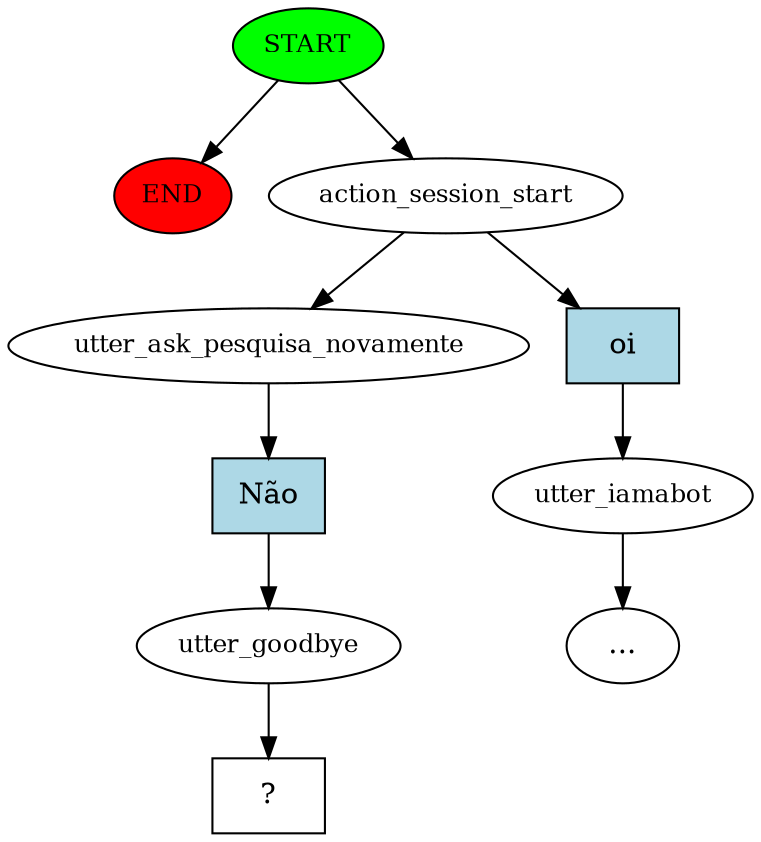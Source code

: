 digraph  {
0 [class="start active", fillcolor=green, fontsize=12, label=START, style=filled];
"-1" [class=end, fillcolor=red, fontsize=12, label=END, style=filled];
1 [class=active, fontsize=12, label=action_session_start];
2 [class="", fontsize=12, label=utter_iamabot];
"-3" [class=ellipsis, label="..."];
4 [class=active, fontsize=12, label=utter_ask_pesquisa_novamente];
5 [class=active, fontsize=12, label=utter_goodbye];
6 [class="intent dashed active", label="  ?  ", shape=rect];
7 [class=intent, fillcolor=lightblue, label=oi, shape=rect, style=filled];
8 [class="intent active", fillcolor=lightblue, label="Não", shape=rect, style=filled];
0 -> "-1"  [class="", key=NONE, label=""];
0 -> 1  [class=active, key=NONE, label=""];
1 -> 4  [class=active, key=NONE, label=""];
1 -> 7  [class="", key=0];
2 -> "-3"  [class="", key=NONE, label=""];
4 -> 8  [class=active, key=0];
5 -> 6  [class=active, key=NONE, label=""];
7 -> 2  [class="", key=0];
8 -> 5  [class=active, key=0];
}
